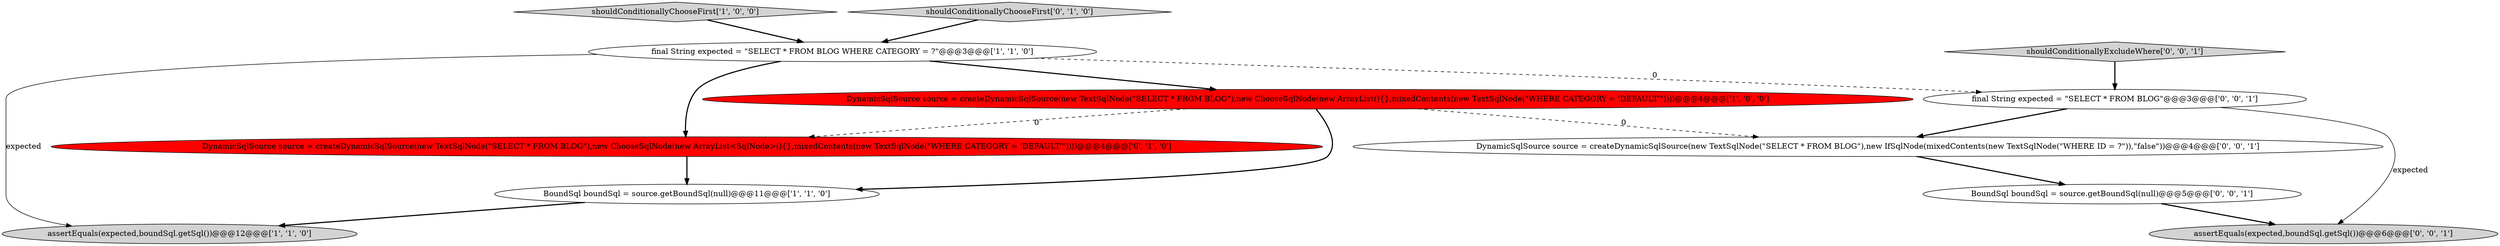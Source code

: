 digraph {
1 [style = filled, label = "assertEquals(expected,boundSql.getSql())@@@12@@@['1', '1', '0']", fillcolor = lightgray, shape = ellipse image = "AAA0AAABBB1BBB"];
2 [style = filled, label = "DynamicSqlSource source = createDynamicSqlSource(new TextSqlNode(\"SELECT * FROM BLOG\"),new ChooseSqlNode(new ArrayList(){},mixedContents(new TextSqlNode(\"WHERE CATEGORY = 'DEFAULT'\"))))@@@4@@@['1', '0', '0']", fillcolor = red, shape = ellipse image = "AAA1AAABBB1BBB"];
4 [style = filled, label = "final String expected = \"SELECT * FROM BLOG WHERE CATEGORY = ?\"@@@3@@@['1', '1', '0']", fillcolor = white, shape = ellipse image = "AAA0AAABBB1BBB"];
7 [style = filled, label = "BoundSql boundSql = source.getBoundSql(null)@@@5@@@['0', '0', '1']", fillcolor = white, shape = ellipse image = "AAA0AAABBB3BBB"];
6 [style = filled, label = "DynamicSqlSource source = createDynamicSqlSource(new TextSqlNode(\"SELECT * FROM BLOG\"),new ChooseSqlNode(new ArrayList<SqlNode>(){},mixedContents(new TextSqlNode(\"WHERE CATEGORY = 'DEFAULT'\"))))@@@4@@@['0', '1', '0']", fillcolor = red, shape = ellipse image = "AAA1AAABBB2BBB"];
0 [style = filled, label = "shouldConditionallyChooseFirst['1', '0', '0']", fillcolor = lightgray, shape = diamond image = "AAA0AAABBB1BBB"];
11 [style = filled, label = "assertEquals(expected,boundSql.getSql())@@@6@@@['0', '0', '1']", fillcolor = lightgray, shape = ellipse image = "AAA0AAABBB3BBB"];
9 [style = filled, label = "shouldConditionallyExcludeWhere['0', '0', '1']", fillcolor = lightgray, shape = diamond image = "AAA0AAABBB3BBB"];
8 [style = filled, label = "DynamicSqlSource source = createDynamicSqlSource(new TextSqlNode(\"SELECT * FROM BLOG\"),new IfSqlNode(mixedContents(new TextSqlNode(\"WHERE ID = ?\")),\"false\"))@@@4@@@['0', '0', '1']", fillcolor = white, shape = ellipse image = "AAA0AAABBB3BBB"];
10 [style = filled, label = "final String expected = \"SELECT * FROM BLOG\"@@@3@@@['0', '0', '1']", fillcolor = white, shape = ellipse image = "AAA0AAABBB3BBB"];
5 [style = filled, label = "shouldConditionallyChooseFirst['0', '1', '0']", fillcolor = lightgray, shape = diamond image = "AAA0AAABBB2BBB"];
3 [style = filled, label = "BoundSql boundSql = source.getBoundSql(null)@@@11@@@['1', '1', '0']", fillcolor = white, shape = ellipse image = "AAA0AAABBB1BBB"];
8->7 [style = bold, label=""];
6->3 [style = bold, label=""];
10->11 [style = solid, label="expected"];
7->11 [style = bold, label=""];
4->2 [style = bold, label=""];
4->1 [style = solid, label="expected"];
9->10 [style = bold, label=""];
10->8 [style = bold, label=""];
3->1 [style = bold, label=""];
4->10 [style = dashed, label="0"];
0->4 [style = bold, label=""];
4->6 [style = bold, label=""];
2->8 [style = dashed, label="0"];
5->4 [style = bold, label=""];
2->3 [style = bold, label=""];
2->6 [style = dashed, label="0"];
}
